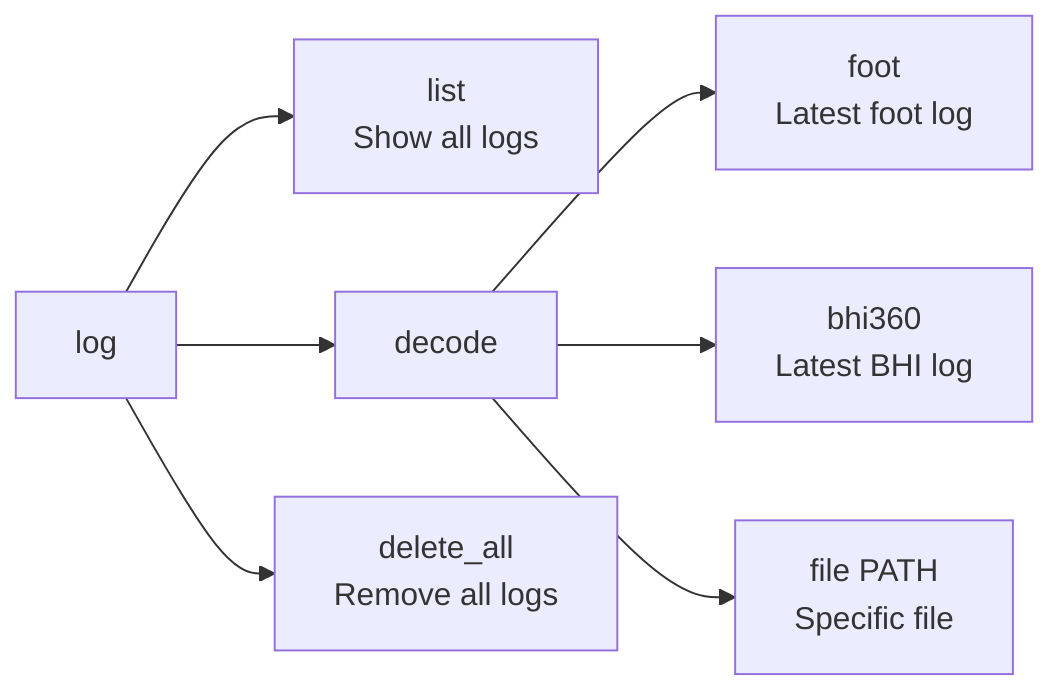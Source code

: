graph LR
    A[log] --> B[list<br/>Show all logs]
    A --> C[decode]
    C --> D[foot<br/>Latest foot log]
    C --> E[bhi360<br/>Latest BHI log]
    C --> F[file PATH<br/>Specific file]
    A --> G[delete_all<br/>Remove all logs]
